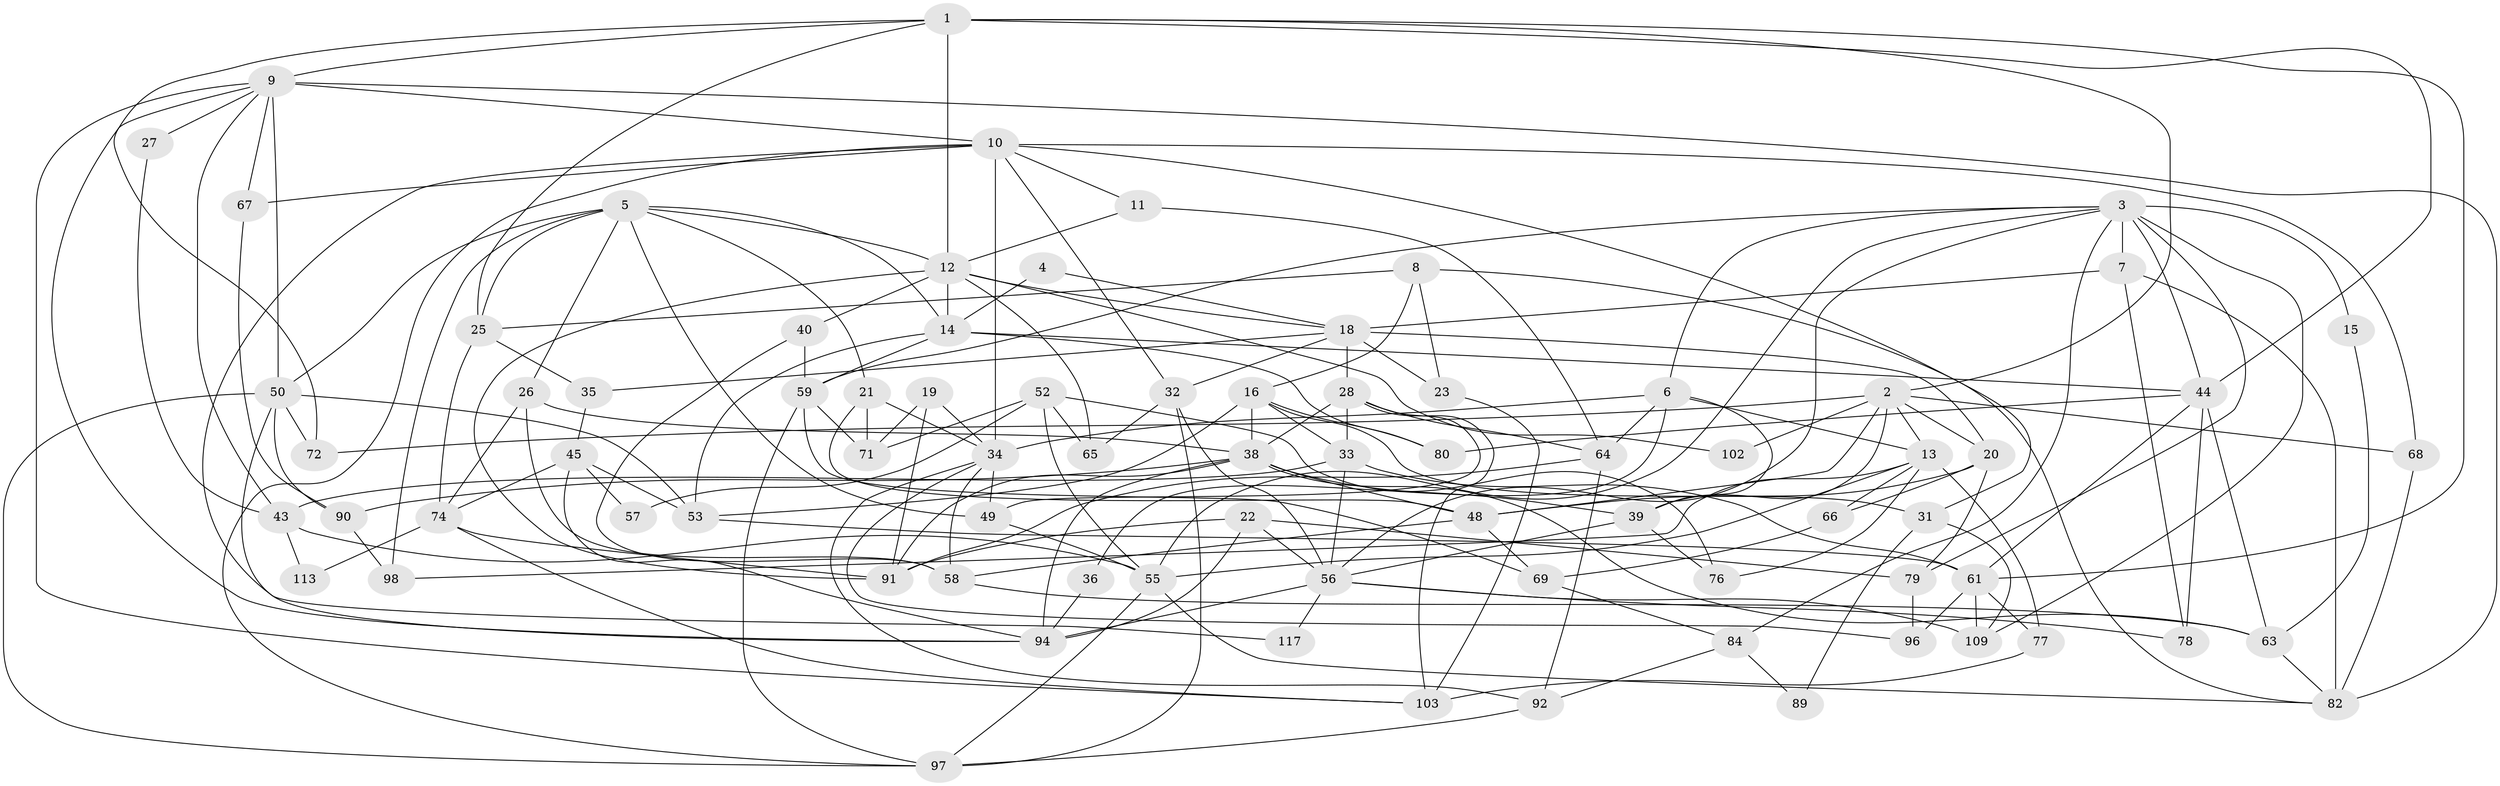 // original degree distribution, {4: 0.2773109243697479, 6: 0.10084033613445378, 7: 0.025210084033613446, 2: 0.11764705882352941, 5: 0.19327731092436976, 3: 0.2773109243697479, 9: 0.008403361344537815}
// Generated by graph-tools (version 1.1) at 2025/11/02/27/25 16:11:17]
// undirected, 79 vertices, 192 edges
graph export_dot {
graph [start="1"]
  node [color=gray90,style=filled];
  1 [super="+95"];
  2 [super="+30"];
  3 [super="+17"];
  4;
  5 [super="+105"];
  6 [super="+29"];
  7 [super="+47"];
  8;
  9 [super="+101"];
  10 [super="+37"];
  11;
  12 [super="+107"];
  13 [super="+88"];
  14 [super="+60"];
  15;
  16 [super="+24"];
  18 [super="+116"];
  19;
  20 [super="+73"];
  21 [super="+99"];
  22 [super="+70"];
  23 [super="+46"];
  25 [super="+75"];
  26;
  27;
  28 [super="+93"];
  31;
  32 [super="+41"];
  33;
  34 [super="+42"];
  35;
  36;
  38 [super="+54"];
  39;
  40;
  43 [super="+86"];
  44 [super="+85"];
  45;
  48 [super="+106"];
  49;
  50 [super="+51"];
  52;
  53 [super="+62"];
  55 [super="+87"];
  56 [super="+112"];
  57;
  58 [super="+114"];
  59 [super="+104"];
  61 [super="+81"];
  63;
  64;
  65;
  66;
  67;
  68;
  69;
  71 [super="+83"];
  72;
  74 [super="+115"];
  76;
  77;
  78;
  79 [super="+108"];
  80;
  82 [super="+100"];
  84;
  89;
  90;
  91 [super="+119"];
  92 [super="+110"];
  94 [super="+111"];
  96;
  97;
  98;
  102;
  103;
  109 [super="+118"];
  113;
  117;
  1 -- 61;
  1 -- 25;
  1 -- 44;
  1 -- 2;
  1 -- 72;
  1 -- 9;
  1 -- 12;
  2 -- 39;
  2 -- 68;
  2 -- 102;
  2 -- 72;
  2 -- 20;
  2 -- 48;
  2 -- 13;
  3 -- 55;
  3 -- 44 [weight=2];
  3 -- 7;
  3 -- 15;
  3 -- 84;
  3 -- 6;
  3 -- 56;
  3 -- 59;
  3 -- 109;
  3 -- 79;
  4 -- 18;
  4 -- 14;
  5 -- 26;
  5 -- 49;
  5 -- 98;
  5 -- 50;
  5 -- 21;
  5 -- 25;
  5 -- 12;
  5 -- 14;
  6 -- 36;
  6 -- 64;
  6 -- 39;
  6 -- 34;
  6 -- 13;
  7 -- 82 [weight=2];
  7 -- 78;
  7 -- 18;
  8 -- 25;
  8 -- 23;
  8 -- 16;
  8 -- 82;
  9 -- 82 [weight=2];
  9 -- 27;
  9 -- 43;
  9 -- 94;
  9 -- 103;
  9 -- 10;
  9 -- 50;
  9 -- 67;
  10 -- 32;
  10 -- 97;
  10 -- 67;
  10 -- 68;
  10 -- 11;
  10 -- 117;
  10 -- 31;
  10 -- 34;
  11 -- 64;
  11 -- 12;
  12 -- 14;
  12 -- 18;
  12 -- 65;
  12 -- 102;
  12 -- 40;
  12 -- 91;
  13 -- 76;
  13 -- 55;
  13 -- 66;
  13 -- 98;
  13 -- 77;
  14 -- 44;
  14 -- 53;
  14 -- 80;
  14 -- 59;
  15 -- 63;
  16 -- 53;
  16 -- 38;
  16 -- 80;
  16 -- 33;
  16 -- 31;
  18 -- 23;
  18 -- 28 [weight=2];
  18 -- 32;
  18 -- 35;
  18 -- 20;
  19 -- 71;
  19 -- 91;
  19 -- 34;
  20 -- 79;
  20 -- 48;
  20 -- 66;
  21 -- 71 [weight=2];
  21 -- 34;
  21 -- 48;
  22 -- 56;
  22 -- 91;
  22 -- 79;
  22 -- 94;
  23 -- 103;
  25 -- 35;
  25 -- 74;
  26 -- 58 [weight=2];
  26 -- 38;
  26 -- 74;
  27 -- 43;
  28 -- 33;
  28 -- 49;
  28 -- 103;
  28 -- 64;
  28 -- 38;
  31 -- 89;
  31 -- 109;
  32 -- 97;
  32 -- 65;
  32 -- 56;
  33 -- 61;
  33 -- 43;
  33 -- 56;
  34 -- 49;
  34 -- 92;
  34 -- 96;
  34 -- 58;
  35 -- 45;
  36 -- 94;
  38 -- 63;
  38 -- 48;
  38 -- 39;
  38 -- 90;
  38 -- 91;
  38 -- 94;
  39 -- 56;
  39 -- 76;
  40 -- 59;
  40 -- 58;
  43 -- 55;
  43 -- 113;
  44 -- 63;
  44 -- 61;
  44 -- 78;
  44 -- 80;
  45 -- 94;
  45 -- 57;
  45 -- 74;
  45 -- 53;
  48 -- 58;
  48 -- 69;
  49 -- 55;
  50 -- 97;
  50 -- 53;
  50 -- 72;
  50 -- 90;
  50 -- 94;
  52 -- 55;
  52 -- 65;
  52 -- 57;
  52 -- 76;
  52 -- 71;
  53 -- 61;
  55 -- 97;
  55 -- 82;
  56 -- 78;
  56 -- 94;
  56 -- 117;
  56 -- 109;
  58 -- 63;
  59 -- 71;
  59 -- 97;
  59 -- 69;
  61 -- 77;
  61 -- 96;
  61 -- 109;
  63 -- 82;
  64 -- 91;
  64 -- 92;
  66 -- 69;
  67 -- 90;
  68 -- 82;
  69 -- 84;
  74 -- 113;
  74 -- 103;
  74 -- 91;
  77 -- 103;
  79 -- 96;
  84 -- 92;
  84 -- 89;
  90 -- 98;
  92 -- 97;
}
